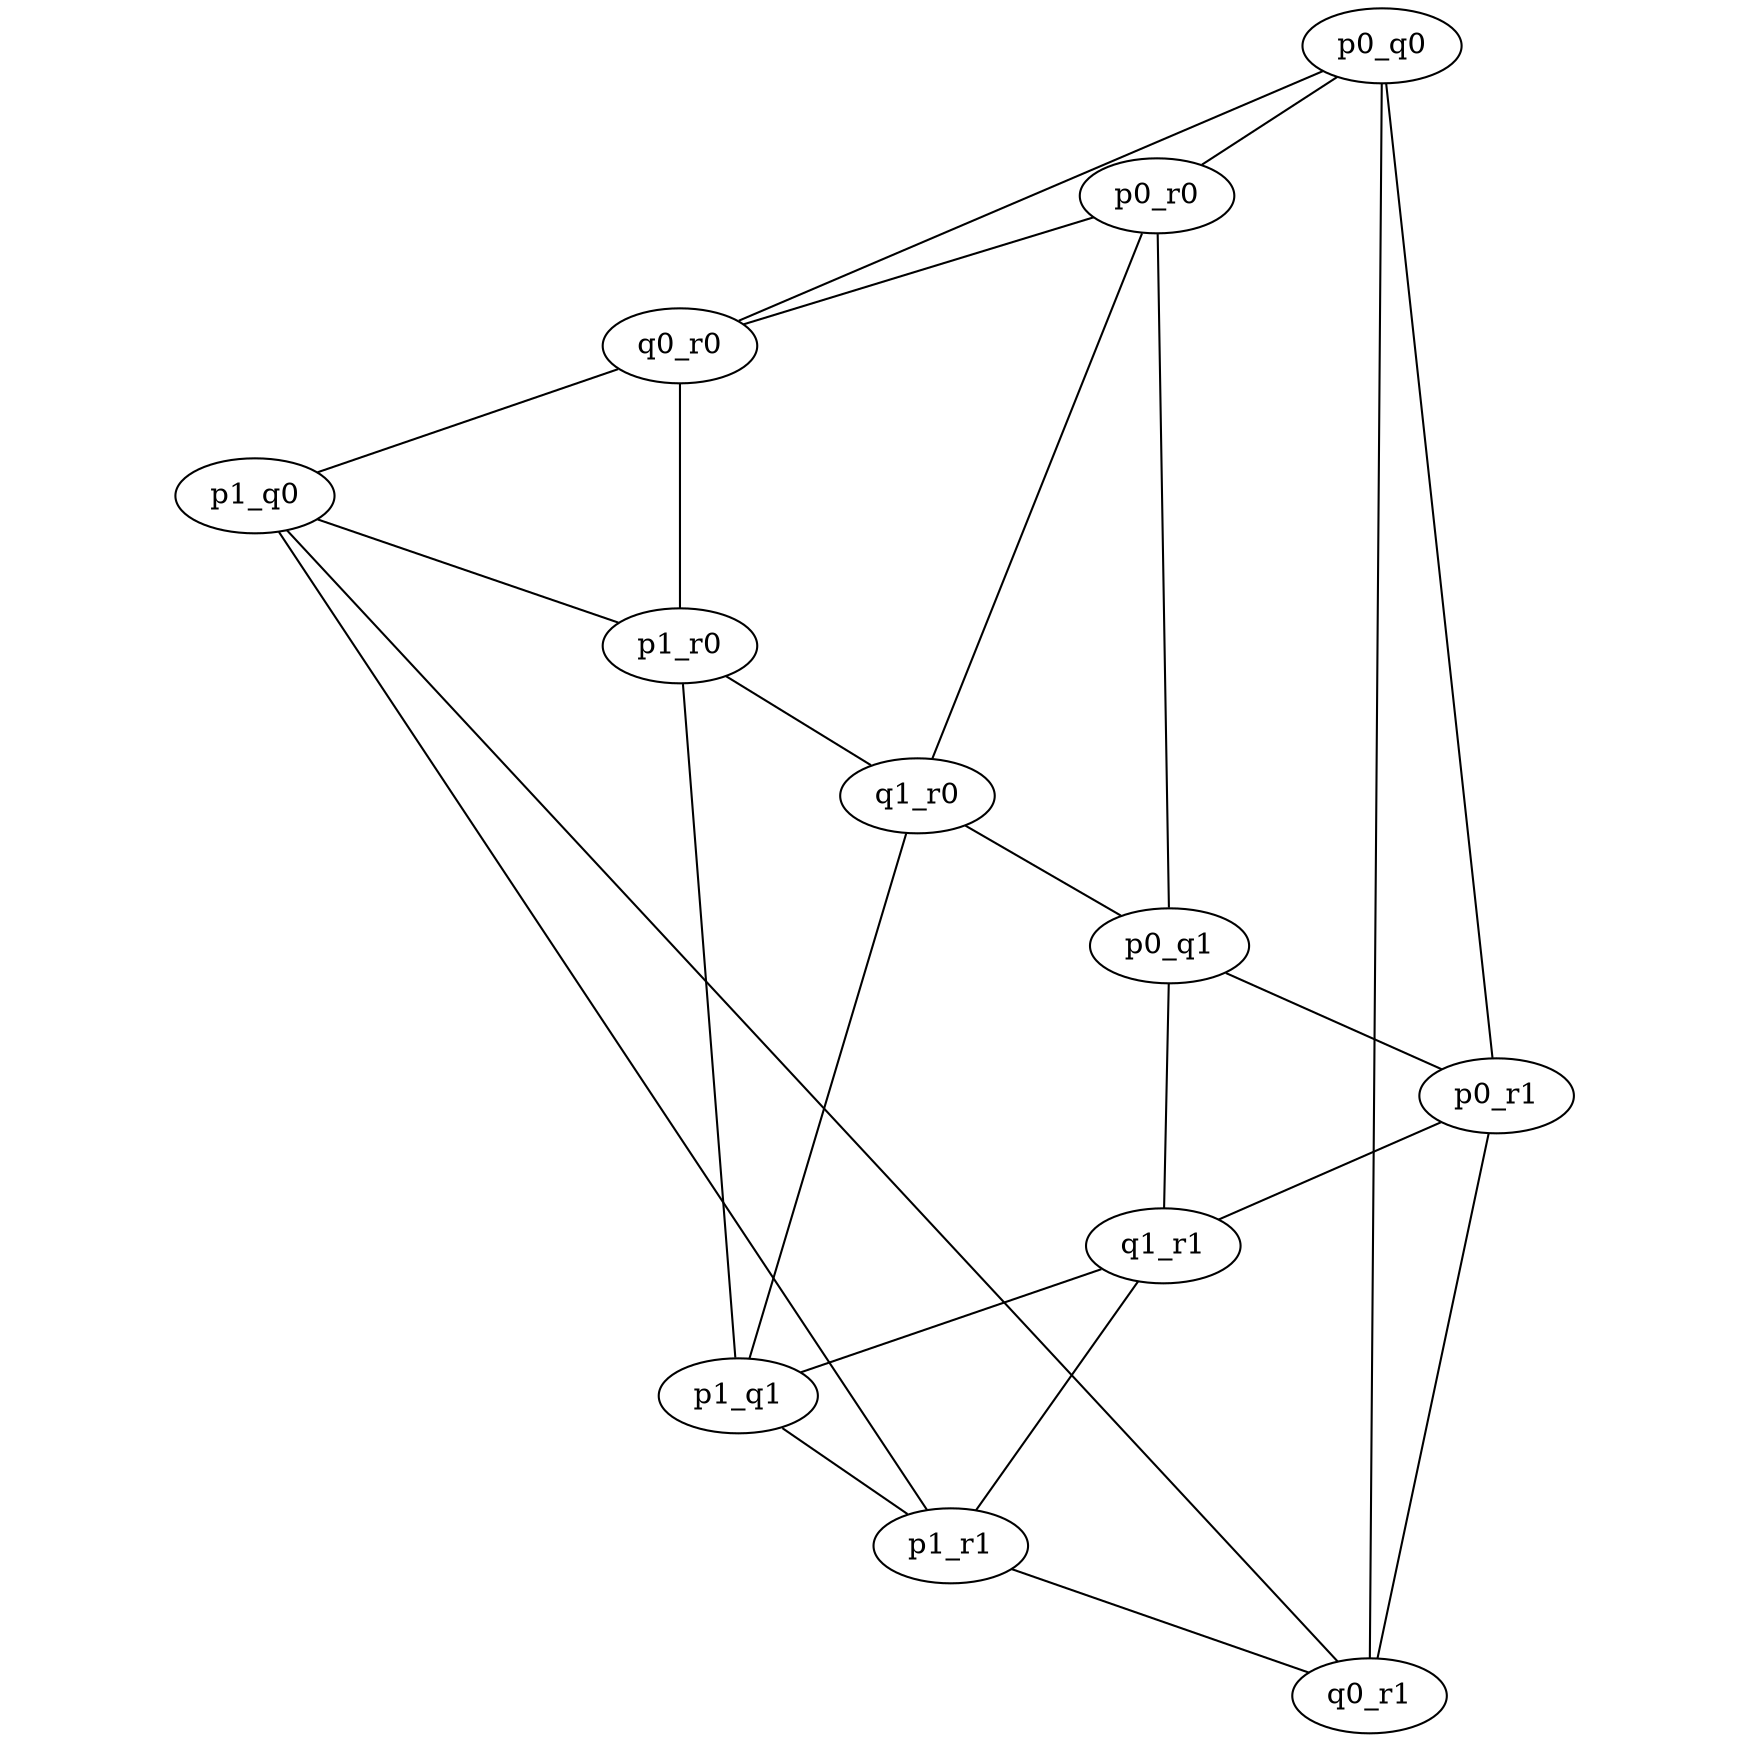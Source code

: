 digraph G {
  splines=false;
  ratio =1;
  p0_q0 -> p0_r0 [arrowhead=both];
  p0_r0 -> q0_r0 [arrowhead=none];
  q0_r0 -> p0_q0 [arrowhead=none]; // 000
  
  p0_q0 -> p0_r1 [arrowhead=none];
  p0_r1 -> q0_r1 [arrowhead=none];
  q0_r1 -> p0_q0 [arrowhead=none]; // 001
  
  p0_q1 -> p0_r0 [arrowhead=none];
  p0_r0 -> q1_r0 [arrowhead=none];
  q1_r0 -> p0_q1 [arrowhead=none]; // 010
  
  p0_q1 -> p0_r1 [arrowhead=none];
  p0_r1 -> q1_r1 [arrowhead=none];
  q1_r1 -> p0_q1 [arrowhead=none]; // 011

  p1_q0 -> p1_r0 [arrowhead=none];
  p1_r0 -> q0_r0 [arrowhead=none];
  q0_r0 -> p1_q0 [arrowhead=none]; // 100
  
  p1_q0 -> p1_r1 [arrowhead=none];
  p1_r1 -> q0_r1 [arrowhead=none];
  q0_r1 -> p1_q0 [arrowhead=none]; // 101
  
  p1_q1 -> p1_r0 [arrowhead=none];
  p1_r0 -> q1_r0 [arrowhead=none];
  q1_r0 -> p1_q1 [arrowhead=none]; // 110
  
  p1_q1 -> p1_r1 [arrowhead=none];
  p1_r1 -> q1_r1 [arrowhead=none];
  q1_r1 -> p1_q1 [arrowhead=none]; // 111
}